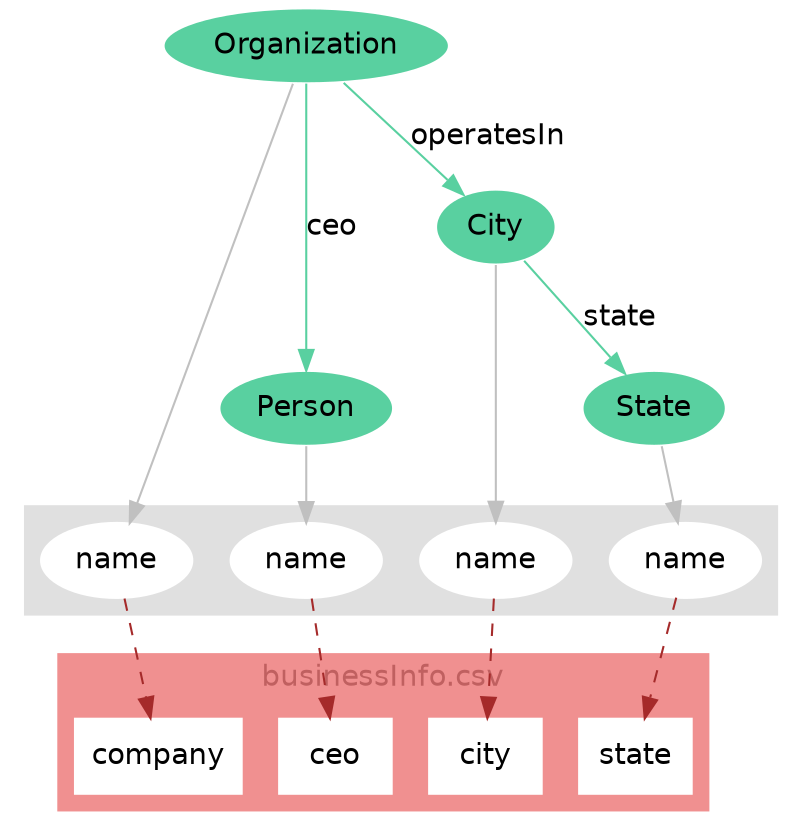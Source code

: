 digraph {
	graph [bb="0,0,350,393",
		fontname=helvetica,
		overlap=False,
		remincross=true,
		splines=true
	];
	node [label="\N"];
	subgraph cluster3 {
		graph [bb="11,8,315,83",
			color="#f09090",
			fontcolor="#c06060",
			fontname=helvetica,
			label="businessInfo.csv",
			lheight=0.21,
			lp="163,71.5",
			lwidth=1.39,
			rank=same,
			style=filled
		];
		2029654401		 [color=white,
			fontname=helvetica,
			height=0.5,
			label=state,
			pos="280,34",
			shape=box,
			style=filled,
			width=0.75];
		670952069		 [color=white,
			fontname=helvetica,
			height=0.5,
			label=company,
			pos="55,34",
			shape=box,
			style=filled,
			width=1];
		438575481		 [color=white,
			fontname=helvetica,
			height=0.5,
			label=city,
			pos="208,34",
			shape=box,
			style=filled,
			width=0.75];
		1594786171		 [color=white,
			fontname=helvetica,
			height=0.5,
			label=ceo,
			pos="136,34",
			shape=box,
			style=filled,
			width=0.75];
	}
	subgraph cluster2 {
		graph [bb="8,102,342,154",
			color="#e0e0e0",
			fontcolor="#909090",
			fontname=helvetica,
			label="",
			rank=same,
			style=filled
		];
		2029654403		 [color=white,
			fontcolor=black,
			fontname=helvetica,
			height=0.5,
			label=name,
			pos="49,128",
			shape=ellipse,
			style=filled,
			width=0.92075];
		2029654407		 [color=white,
			fontcolor=black,
			fontname=helvetica,
			height=0.5,
			label=name,
			pos="217,128",
			shape=ellipse,
			style=filled,
			width=0.92075];
		2029654409		 [color=white,
			fontcolor=black,
			fontname=helvetica,
			height=0.5,
			label=name,
			pos="301,128",
			shape=ellipse,
			style=filled,
			width=0.92075];
		2029654405		 [color=white,
			fontcolor=black,
			fontname=helvetica,
			height=0.5,
			label=name,
			pos="133,128",
			shape=ellipse,
			style=filled,
			width=0.92075];
	}
	2029654403 -> 670952069	 [color=brown,
		fontname="helvetica-italic",
		pos="e,53.877,52.227 50.129,109.7 51,96.331 52.223,77.587 53.225,62.219",
		style=dashed];
	2029654407 -> 438575481	 [color=brown,
		fontname="helvetica-italic",
		pos="e,209.69,52.227 215.31,109.7 214,96.331 212.17,77.587 210.66,62.219",
		style=dashed];
	2029654409 -> 2029654401	 [color=brown,
		fontname="helvetica-italic",
		pos="e,283.93,52.227 297.05,109.7 294,96.331 289.72,77.587 286.21,62.219",
		style=dashed];
	2029654405 -> 1594786171	 [color=brown,
		fontname="helvetica-italic",
		pos="e,135.44,52.227 133.56,109.7 134,96.46 134.6,77.947 135.1,62.663",
		style=dashed];
	2029654402	 [color=white,
		fillcolor="#59d0a0",
		fontname=helvetica,
		height=0.5,
		label=Organization,
		pos="133,375",
		shape=ellipse,
		style=filled,
		width=1.6971];
	2029654402 -> 2029654403	 [color=gray,
		fontname="helvetica-italic",
		pos="e,54.789,145.88 127.09,356.77 112.63,314.59 75.359,205.88 58.065,155.44"];
	2029654404	 [color=white,
		fillcolor="#59d0a0",
		fontname=helvetica,
		height=0.5,
		label=Person,
		pos="133,201",
		shape=ellipse,
		style=filled,
		width=1.0652];
	2029654402 -> 2029654404	 [color="#59d0a0",
		fontname=helvetica,
		label=ceo,
		lp="144,288",
		pos="e,133,219.05 133,356.88 133,327 133,265.11 133,229.27"];
	2029654406	 [color=white,
		fillcolor="#59d0a0",
		fontname=helvetica,
		height=0.5,
		label=City,
		pos="217,288",
		shape=ellipse,
		style=filled,
		width=0.75];
	2029654402 -> 2029654406	 [color="#59d0a0",
		fontname=helvetica,
		label=operatesIn,
		lp="212,331.5",
		pos="e,202.81,303.36 149.2,357.61 162.43,344.22 181.25,325.18 195.7,310.55"];
	2029654404 -> 2029654405	 [color=gray,
		fontname="helvetica-italic",
		pos="e,133,146.03 133,182.81 133,174.79 133,165.05 133,156.07"];
	2029654406 -> 2029654407	 [color=gray,
		fontname="helvetica-italic",
		pos="e,217,146.19 217,269.79 217,242.48 217,188.99 217,156.38"];
	2029654408	 [color=white,
		fillcolor="#59d0a0",
		fontname=helvetica,
		height=0.5,
		label=State,
		pos="282,201",
		shape=ellipse,
		style=filled,
		width=0.86659];
	2029654406 -> 2029654408	 [color="#59d0a0",
		fontname=helvetica,
		label=state,
		lp="268,244.5",
		pos="e,269.93,217.78 228.92,271.41 238.66,258.67 252.6,240.45 263.75,225.87"];
	2029654408 -> 2029654409	 [color=gray,
		fontname="helvetica-italic",
		pos="e,296.4,146.2 286.5,183.17 288.67,175.07 291.33,165.15 293.77,156.03"];
}
